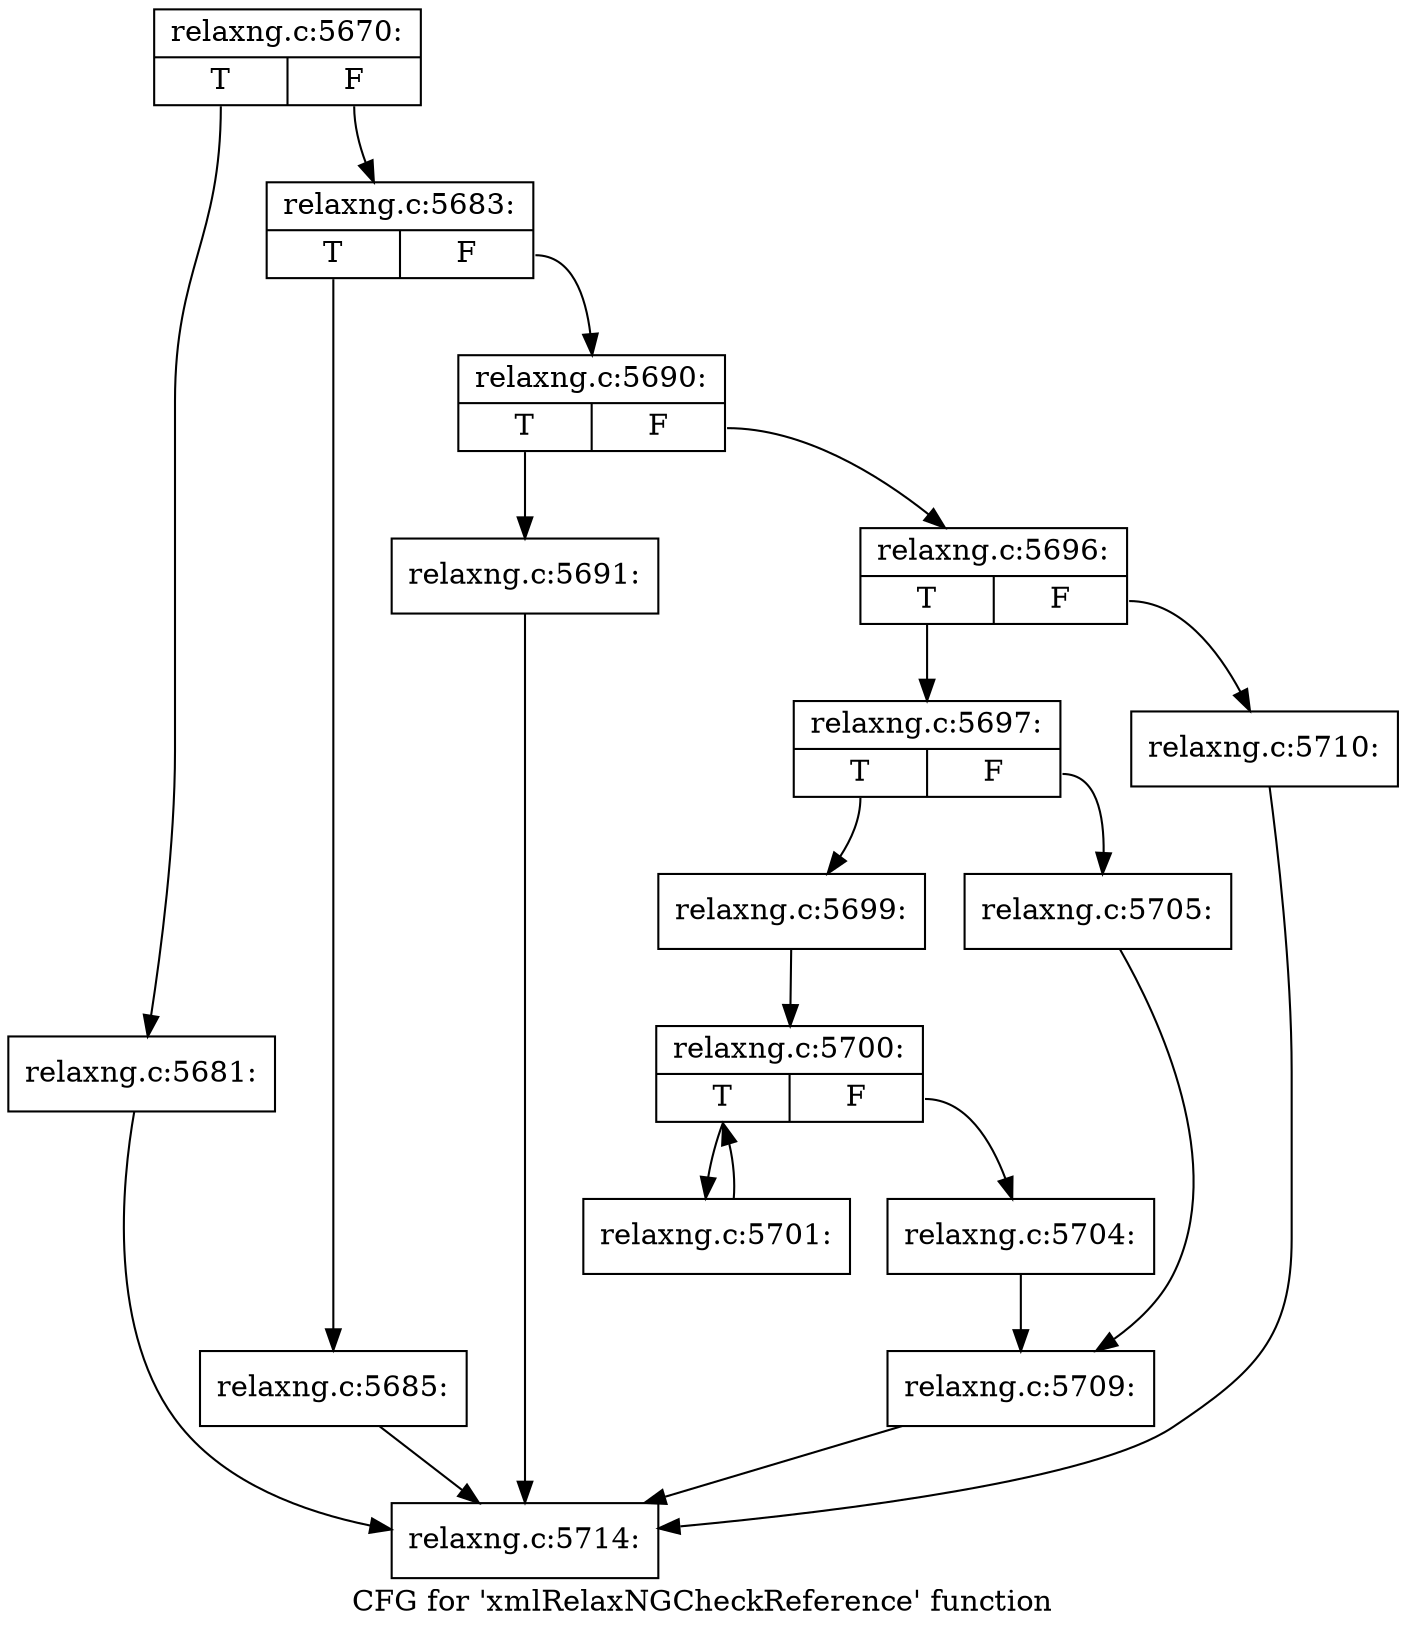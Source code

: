 digraph "CFG for 'xmlRelaxNGCheckReference' function" {
	label="CFG for 'xmlRelaxNGCheckReference' function";

	Node0x3d2fc90 [shape=record,label="{relaxng.c:5670:|{<s0>T|<s1>F}}"];
	Node0x3d2fc90:s0 -> Node0x3d40750;
	Node0x3d2fc90:s1 -> Node0x3d407a0;
	Node0x3d40750 [shape=record,label="{relaxng.c:5681:}"];
	Node0x3d40750 -> Node0x3bf03c0;
	Node0x3d407a0 [shape=record,label="{relaxng.c:5683:|{<s0>T|<s1>F}}"];
	Node0x3d407a0:s0 -> Node0x3d41000;
	Node0x3d407a0:s1 -> Node0x3d41050;
	Node0x3d41000 [shape=record,label="{relaxng.c:5685:}"];
	Node0x3d41000 -> Node0x3bf03c0;
	Node0x3d41050 [shape=record,label="{relaxng.c:5690:|{<s0>T|<s1>F}}"];
	Node0x3d41050:s0 -> Node0x3bef700;
	Node0x3d41050:s1 -> Node0x3bef750;
	Node0x3bef700 [shape=record,label="{relaxng.c:5691:}"];
	Node0x3bef700 -> Node0x3bf03c0;
	Node0x3bef750 [shape=record,label="{relaxng.c:5696:|{<s0>T|<s1>F}}"];
	Node0x3bef750:s0 -> Node0x3bf0370;
	Node0x3bef750:s1 -> Node0x3bf0410;
	Node0x3bf0370 [shape=record,label="{relaxng.c:5697:|{<s0>T|<s1>F}}"];
	Node0x3bf0370:s0 -> Node0x3bf0d00;
	Node0x3bf0370:s1 -> Node0x3bf0da0;
	Node0x3bf0d00 [shape=record,label="{relaxng.c:5699:}"];
	Node0x3bf0d00 -> Node0x3bf1200;
	Node0x3bf1200 [shape=record,label="{relaxng.c:5700:|{<s0>T|<s1>F}}"];
	Node0x3bf1200:s0 -> Node0x3bf15f0;
	Node0x3bf1200:s1 -> Node0x3bf1420;
	Node0x3bf15f0 [shape=record,label="{relaxng.c:5701:}"];
	Node0x3bf15f0 -> Node0x3bf1200;
	Node0x3bf1420 [shape=record,label="{relaxng.c:5704:}"];
	Node0x3bf1420 -> Node0x3bf0d50;
	Node0x3bf0da0 [shape=record,label="{relaxng.c:5705:}"];
	Node0x3bf0da0 -> Node0x3bf0d50;
	Node0x3bf0d50 [shape=record,label="{relaxng.c:5709:}"];
	Node0x3bf0d50 -> Node0x3bf03c0;
	Node0x3bf0410 [shape=record,label="{relaxng.c:5710:}"];
	Node0x3bf0410 -> Node0x3bf03c0;
	Node0x3bf03c0 [shape=record,label="{relaxng.c:5714:}"];
}
